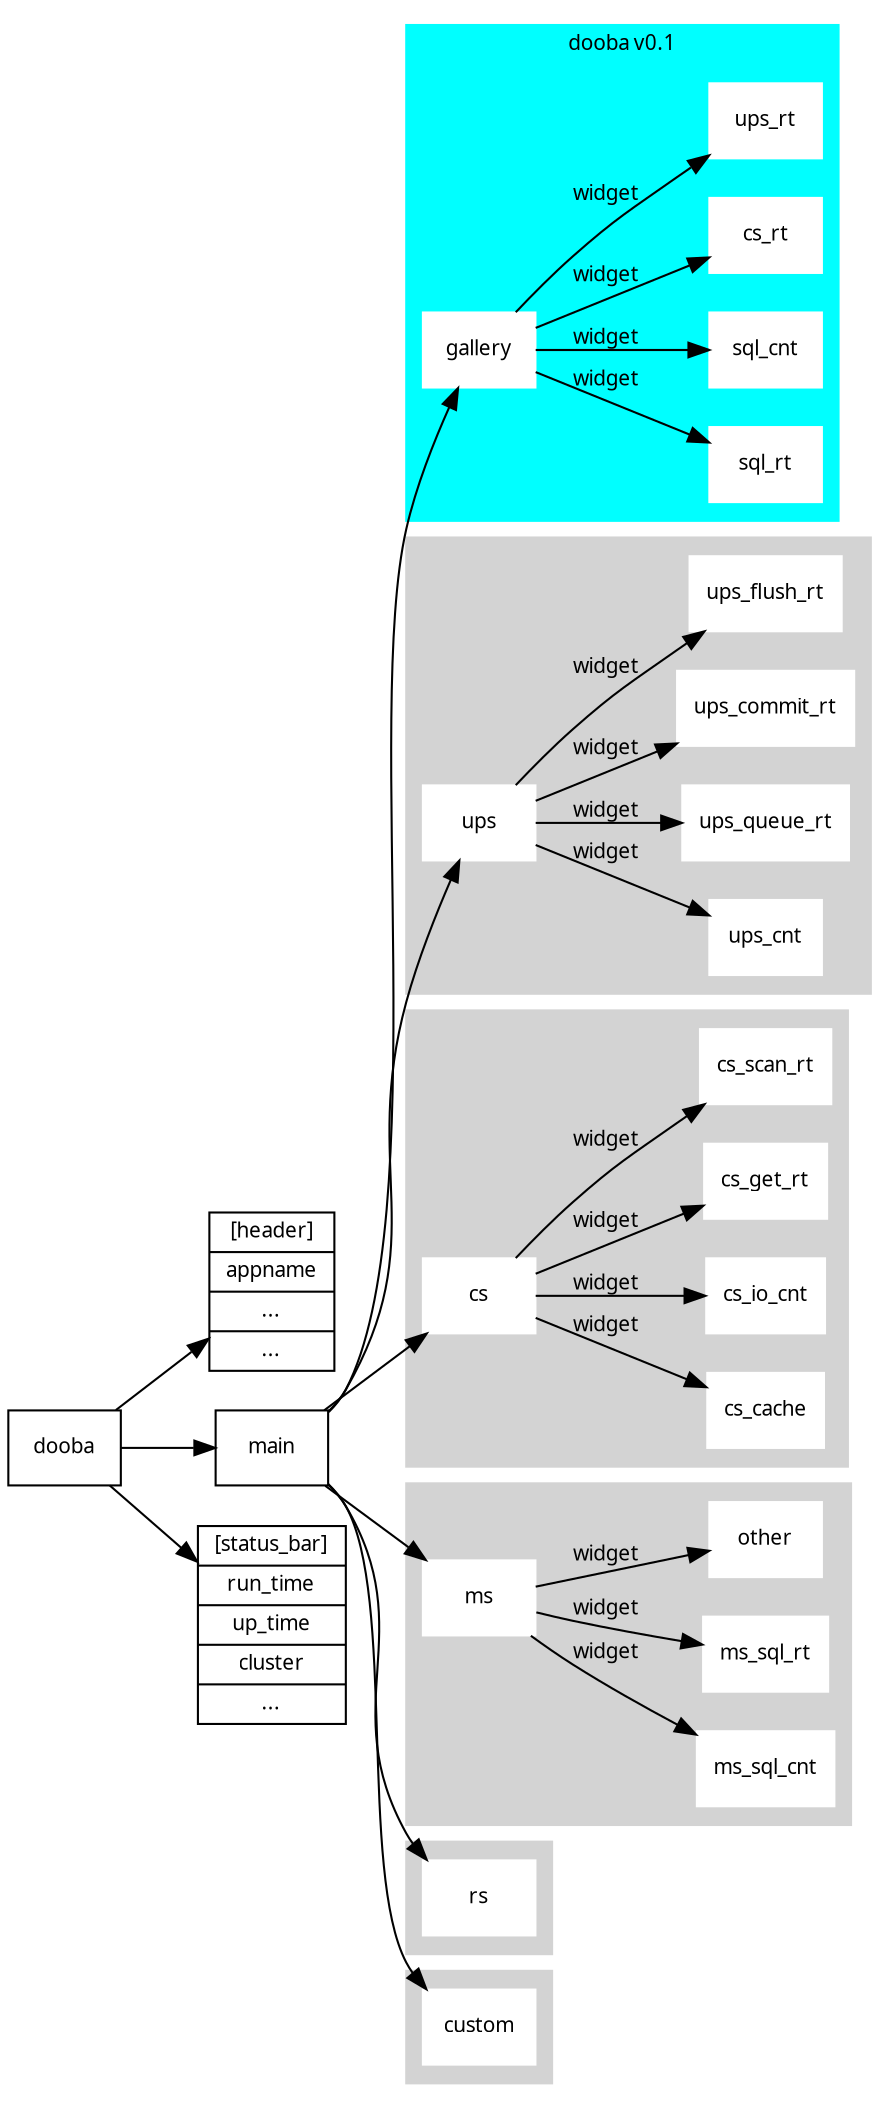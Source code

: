 digraph dooba {
    rankdir=LR;
    graph [fontsize=10 fontname="Verdana" compound=true];
    node [shape=record fontsize=10 fontname="Verdana"];
    edge [ fontsize=10 fontname="Verdana" ];
    subgraph cluster_gallery {
        label="dooba v0.1";
        style=filled;
        color=cyan;
        node [ style=filled, color=white ];
        gallery -> {sql_rt, sql_cnt, cs_rt, ups_rt} [label = widget];
    }
    subgraph cluster_ups {
        style=filled;
        color=lightgrey;
        node [ style=filled, color=white ];
        ups -> {ups_cnt, ups_queue_rt, ups_commit_rt, ups_flush_rt} [label = widget];
    }
    subgraph cluster_cs {
        style=filled;
        color=lightgrey;
        node [ style=filled, color=white ];
        cs -> {cs_cache, cs_io_cnt, cs_get_rt, cs_scan_rt} [label = widget];
    }
    subgraph cluster_ms {
        style=filled;
        color=lightgrey;
        node [ style=filled, color=white ];
        ms -> {ms_sql_cnt, ms_sql_rt, other} [label = widget];
    }
    subgraph cluster_rs {
        style=filled;
        color=lightgrey;
        node [ style=filled, color=white ];
        rs -> {} [label=widget];
    }
    subgraph cluster_custom {
        style=filled;
        color=lightgrey;
        node [ style=filled, color=white ];
        custom -> {} [label=widget];
    }

    dooba -> { header, main, status_bar};
    main -> gallery [ltail=cluster_gallery];
    main -> ups [ltail=cluster_ups];
    main -> cs [ltail=cluster_cs];
    main -> ms [ltail=cluster_ms];
    main -> rs [ltail=cluster_rs];
    main -> custom [ltail=cluster_custom];

    header [shape=record, label="<f0> [header] | appname | ... | ..."];
    status_bar [shape=record, label="<f0> [status_bar] | run_time | up_time | cluster | ..."];
    { rank=1; header, status_bar }
}